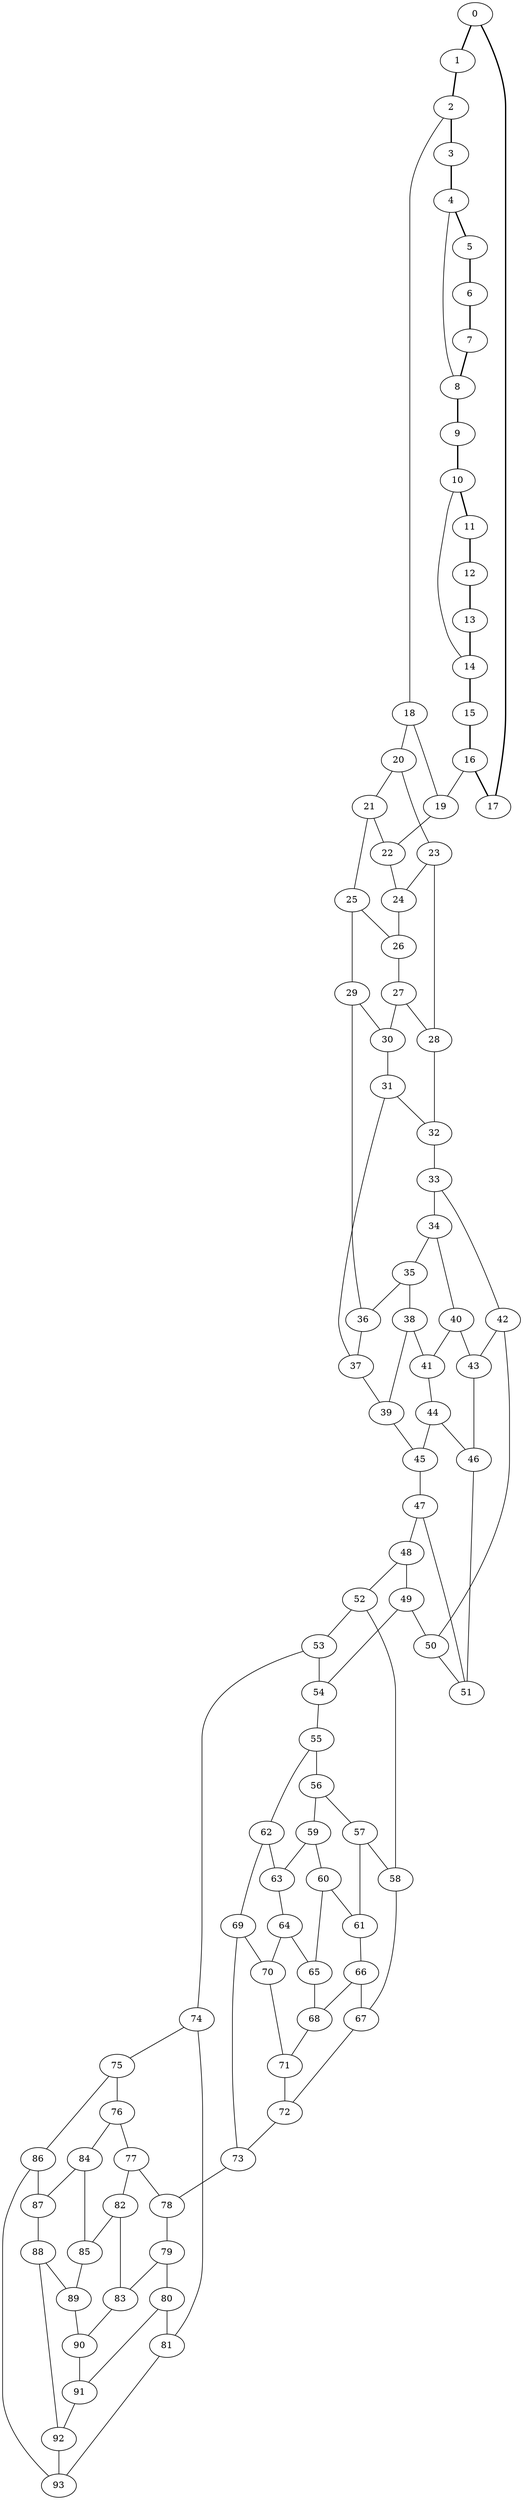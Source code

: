 //Inside of this graph isn't 3-connected
graph G {
0 [ pos = " 19.50,0.00!" ];
0 -- 1[style=bold];
0 -- 17[style=bold];
1 [ pos = " 18.32,6.67!" ];
1 -- 2[style=bold];
2 [ pos = " 14.94,12.53!" ];
2 -- 3[style=bold];
2 -- 18;
3 [ pos = " 9.75,16.89!" ];
3 -- 4[style=bold];
4 [ pos = " 3.39,19.20!" ];
4 -- 5[style=bold];
4 -- 8;
5 [ pos = " -3.39,19.20!" ];
5 -- 6[style=bold];
6 [ pos = " -9.75,16.89!" ];
6 -- 7[style=bold];
7 [ pos = " -14.94,12.53!" ];
7 -- 8[style=bold];
8 [ pos = " -18.32,6.67!" ];
8 -- 9[style=bold];
9 [ pos = " -19.50,0.00!" ];
9 -- 10[style=bold];
10 [ pos = " -18.32,-6.67!" ];
10 -- 11[style=bold];
10 -- 14;
11 [ pos = " -14.94,-12.53!" ];
11 -- 12[style=bold];
12 [ pos = " -9.75,-16.89!" ];
12 -- 13[style=bold];
13 [ pos = " -3.39,-19.20!" ];
13 -- 14[style=bold];
14 [ pos = " 3.39,-19.20!" ];
14 -- 15[style=bold];
15 [ pos = " 9.75,-16.89!" ];
15 -- 16[style=bold];
16 [ pos = " 14.94,-12.53!" ];
16 -- 17[style=bold];
16 -- 19;
17 [ pos = " 18.32,-6.67!" ];
18 -- 19;
18 -- 20;
19 -- 22;
20 -- 21;
20 -- 23;
21 -- 22;
21 -- 25;
22 -- 24;
23 -- 24;
23 -- 28;
24 -- 26;
25 -- 26;
25 -- 29;
26 -- 27;
27 -- 28;
27 -- 30;
28 -- 32;
29 -- 30;
29 -- 36;
30 -- 31;
31 -- 32;
31 -- 37;
32 -- 33;
33 -- 34;
33 -- 42;
34 -- 35;
34 -- 40;
35 -- 36;
35 -- 38;
36 -- 37;
37 -- 39;
38 -- 39;
38 -- 41;
39 -- 45;
40 -- 41;
40 -- 43;
41 -- 44;
42 -- 43;
42 -- 50;
43 -- 46;
44 -- 45;
44 -- 46;
45 -- 47;
46 -- 51;
47 -- 48;
47 -- 51;
48 -- 49;
48 -- 52;
49 -- 50;
49 -- 54;
50 -- 51;
52 -- 53;
52 -- 58;
53 -- 54;
53 -- 74;
54 -- 55;
55 -- 56;
55 -- 62;
56 -- 57;
56 -- 59;
57 -- 58;
57 -- 61;
58 -- 67;
59 -- 60;
59 -- 63;
60 -- 61;
60 -- 65;
61 -- 66;
62 -- 63;
62 -- 69;
63 -- 64;
64 -- 65;
64 -- 70;
65 -- 68;
66 -- 67;
66 -- 68;
67 -- 72;
68 -- 71;
69 -- 70;
69 -- 73;
70 -- 71;
71 -- 72;
72 -- 73;
73 -- 78;
74 -- 75;
74 -- 81;
75 -- 76;
75 -- 86;
76 -- 77;
76 -- 84;
77 -- 78;
77 -- 82;
78 -- 79;
79 -- 80;
79 -- 83;
80 -- 81;
80 -- 91;
81 -- 93;
82 -- 83;
82 -- 85;
83 -- 90;
84 -- 85;
84 -- 87;
85 -- 89;
86 -- 87;
86 -- 93;
87 -- 88;
88 -- 89;
88 -- 92;
89 -- 90;
90 -- 91;
91 -- 92;
92 -- 93;
}
